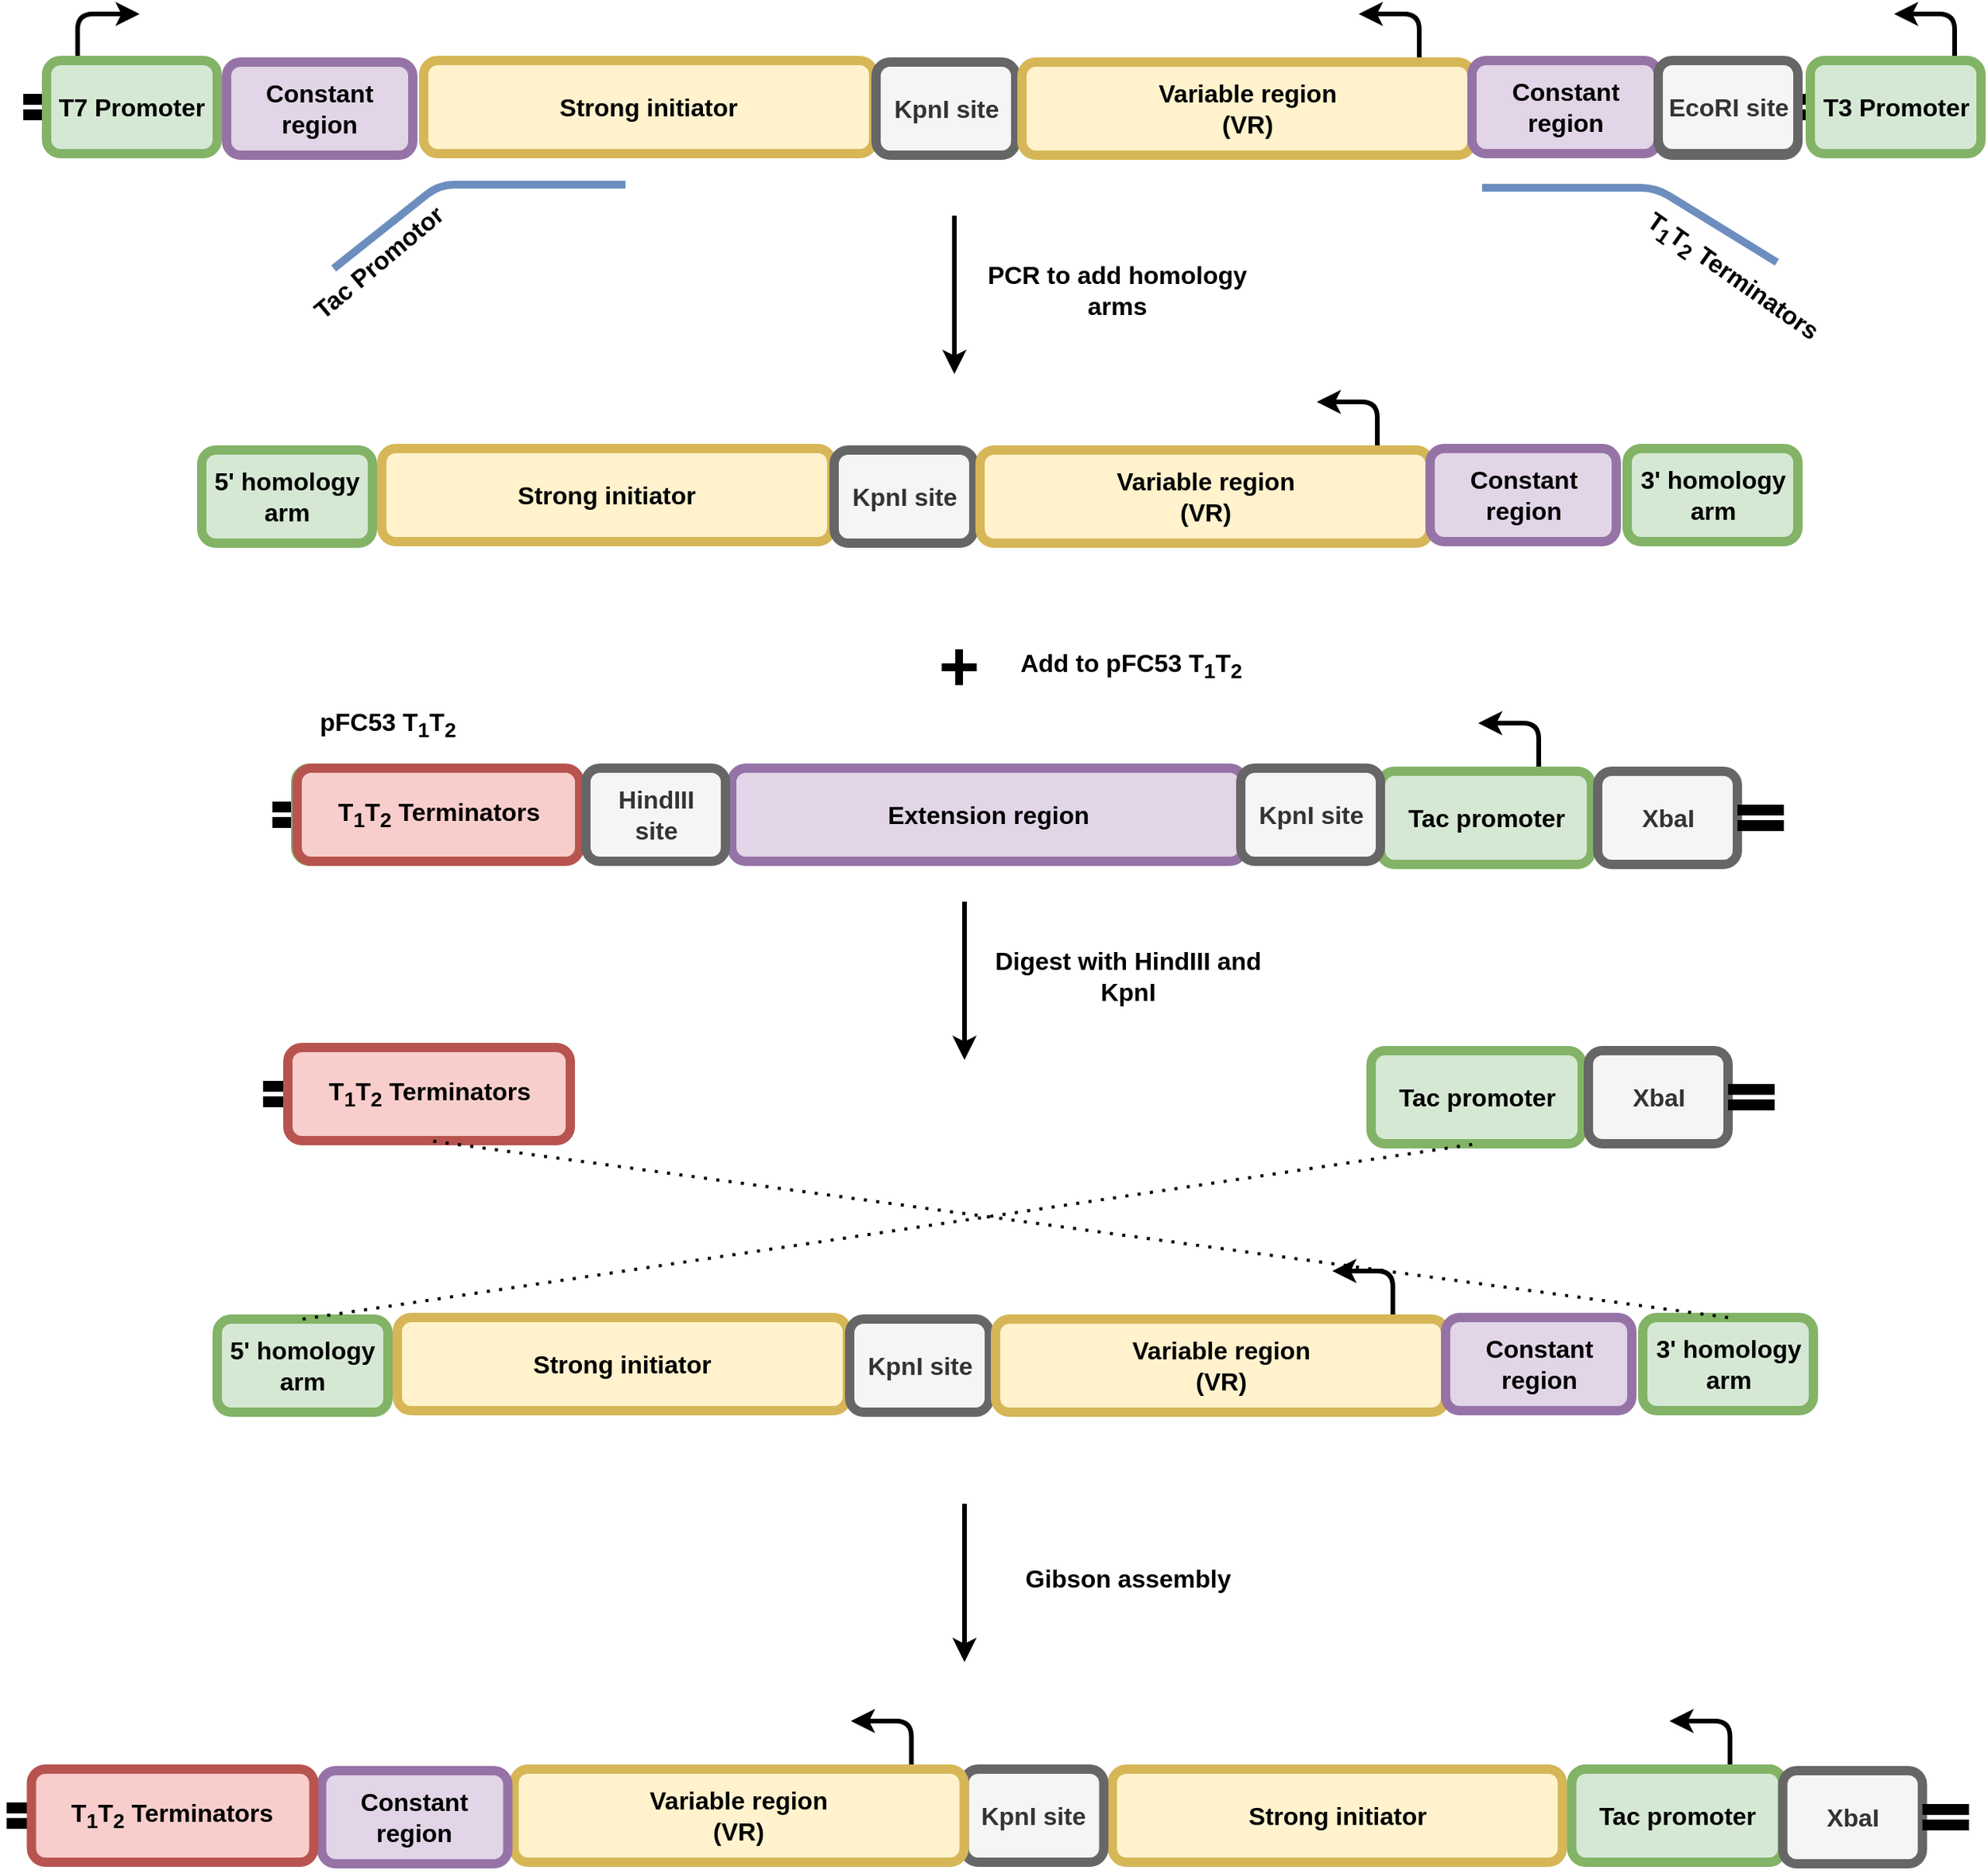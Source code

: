 <mxfile version="14.6.13" type="device"><diagram id="rqG2H4vEE6brF2aqTZNh" name="Page-1"><mxGraphModel dx="3178" dy="5668" grid="1" gridSize="10" guides="1" tooltips="1" connect="1" arrows="1" fold="1" page="1" pageScale="1" pageWidth="850" pageHeight="1100" math="0" shadow="0"><root><mxCell id="0"/><mxCell id="1" parent="0"/><mxCell id="2wKPzOs0es7P_a-MMKYp-86" value="" style="endArrow=classic;html=1;strokeWidth=3;fontSize=16;exitX=0.9;exitY=-0.017;exitDx=0;exitDy=0;exitPerimeter=0;fontStyle=1" parent="1" edge="1"><mxGeometry width="50" height="50" relative="1" as="geometry"><mxPoint x="336.5" y="2205.98" as="sourcePoint"/><mxPoint x="297.5" y="2177" as="targetPoint"/><Array as="points"><mxPoint x="336.5" y="2177"/></Array></mxGeometry></mxCell><mxCell id="F5lpfxZsQFntLXJPBRhq-244" value="" style="endArrow=classic;html=1;strokeWidth=3;fontSize=16;exitX=0.9;exitY=-0.017;exitDx=0;exitDy=0;exitPerimeter=0;fontStyle=1" parent="1" edge="1"><mxGeometry width="50" height="50" relative="1" as="geometry"><mxPoint x="259.5" y="1748.98" as="sourcePoint"/><mxPoint x="220.5" y="1720" as="targetPoint"/><Array as="points"><mxPoint x="259.5" y="1720"/></Array></mxGeometry></mxCell><mxCell id="F5lpfxZsQFntLXJPBRhq-165" value="" style="endArrow=classic;html=1;strokeWidth=3;fontSize=16;fontStyle=1" parent="1" edge="1"><mxGeometry width="50" height="50" relative="1" as="geometry"><mxPoint x="-605" y="1750" as="sourcePoint"/><mxPoint x="-565" y="1720" as="targetPoint"/><Array as="points"><mxPoint x="-605" y="1720"/></Array></mxGeometry></mxCell><mxCell id="F5lpfxZsQFntLXJPBRhq-166" value="" style="shape=link;html=1;fontSize=16;strokeWidth=7;endArrow=none;fontStyle=1" parent="1" edge="1"><mxGeometry width="100" relative="1" as="geometry"><mxPoint x="-640" y="1780" as="sourcePoint"/><mxPoint x="-500" y="1780" as="targetPoint"/></mxGeometry></mxCell><mxCell id="F5lpfxZsQFntLXJPBRhq-167" value="T7 Promoter" style="rounded=1;whiteSpace=wrap;html=1;strokeWidth=6;rotation=0;fillColor=#d5e8d4;strokeColor=#82b366;fontStyle=1;fontSize=16;" parent="1" vertex="1"><mxGeometry x="-625" y="1750" width="110" height="60" as="geometry"/></mxCell><mxCell id="F5lpfxZsQFntLXJPBRhq-168" value="&lt;div style=&quot;font-size: 16px&quot;&gt;Strong initiator&lt;/div&gt;" style="rounded=1;whiteSpace=wrap;html=1;fillColor=#fff2cc;strokeColor=#d6b656;fontStyle=1;fontSize=16;strokeWidth=6;" parent="1" vertex="1"><mxGeometry x="-382" y="1750" width="290" height="60" as="geometry"/></mxCell><mxCell id="F5lpfxZsQFntLXJPBRhq-170" value="Constant region" style="rounded=1;whiteSpace=wrap;html=1;fillColor=#e1d5e7;strokeColor=#9673a6;fontStyle=1;fontSize=16;strokeWidth=6;" parent="1" vertex="1"><mxGeometry x="-509" y="1751" width="120" height="60" as="geometry"/></mxCell><mxCell id="F5lpfxZsQFntLXJPBRhq-171" value="" style="shape=link;html=1;fontSize=16;strokeWidth=7;startArrow=none;fontStyle=1" parent="1" edge="1"><mxGeometry width="100" relative="1" as="geometry"><mxPoint x="489.5" y="1780" as="sourcePoint"/><mxPoint x="519.5" y="1780" as="targetPoint"/></mxGeometry></mxCell><mxCell id="F5lpfxZsQFntLXJPBRhq-173" value="" style="endArrow=classic;html=1;strokeWidth=3;fontSize=16;exitX=0.9;exitY=-0.017;exitDx=0;exitDy=0;exitPerimeter=0;fontStyle=1" parent="1" edge="1"><mxGeometry width="50" height="50" relative="1" as="geometry"><mxPoint x="604.5" y="1748.98" as="sourcePoint"/><mxPoint x="565.5" y="1720" as="targetPoint"/><Array as="points"><mxPoint x="604.5" y="1720"/></Array></mxGeometry></mxCell><mxCell id="F5lpfxZsQFntLXJPBRhq-174" value="T3 Promoter" style="rounded=1;whiteSpace=wrap;html=1;strokeWidth=6;rotation=0;fillColor=#d5e8d4;strokeColor=#82b366;fontStyle=1;fontSize=16;" parent="1" vertex="1"><mxGeometry x="511.5" y="1750" width="110" height="60" as="geometry"/></mxCell><mxCell id="F5lpfxZsQFntLXJPBRhq-239" value="&lt;span style=&quot;font-size: 16px;&quot;&gt;KpnI&lt;/span&gt; site" style="rounded=1;whiteSpace=wrap;html=1;fillColor=#f5f5f5;strokeColor=#666666;fontStyle=1;fontSize=16;fontColor=#333333;strokeWidth=6;" parent="1" vertex="1"><mxGeometry x="-90.5" y="1751" width="90" height="60" as="geometry"/></mxCell><mxCell id="F5lpfxZsQFntLXJPBRhq-240" value="&lt;div style=&quot;font-size: 16px;&quot;&gt;&lt;span style=&quot;font-size: 16px;&quot;&gt;Variable region&lt;/span&gt;&lt;/div&gt;&lt;div style=&quot;font-size: 16px;&quot;&gt;&lt;span style=&quot;font-size: 16px;&quot;&gt;(VR)&lt;br style=&quot;font-size: 16px;&quot;&gt;&lt;/span&gt;&lt;/div&gt;" style="rounded=1;whiteSpace=wrap;html=1;fillColor=#fff2cc;strokeColor=#d6b656;fontStyle=1;fontSize=16;strokeWidth=6;" parent="1" vertex="1"><mxGeometry x="3.5" y="1751" width="290" height="60" as="geometry"/></mxCell><mxCell id="F5lpfxZsQFntLXJPBRhq-241" value="Constant region" style="rounded=1;whiteSpace=wrap;html=1;fillColor=#e1d5e7;strokeColor=#9673a6;fontStyle=1;fontSize=16;strokeWidth=6;" parent="1" vertex="1"><mxGeometry x="293.5" y="1750" width="120" height="60" as="geometry"/></mxCell><mxCell id="F5lpfxZsQFntLXJPBRhq-242" value="EcoRI site&lt;br&gt;(Digested)" style="rounded=1;whiteSpace=wrap;html=1;fillColor=#f5f5f5;strokeColor=#666666;fontStyle=1;fontSize=16;fontColor=#333333;strokeWidth=6;" parent="1" vertex="1"><mxGeometry x="413.5" y="1751" width="90" height="60" as="geometry"/></mxCell><mxCell id="F5lpfxZsQFntLXJPBRhq-243" value="EcoRI site" style="rounded=1;whiteSpace=wrap;html=1;fillColor=#f5f5f5;strokeColor=#666666;fontStyle=1;fontSize=16;fontColor=#333333;strokeWidth=6;" parent="1" vertex="1"><mxGeometry x="413.5" y="1750" width="90" height="60" as="geometry"/></mxCell><mxCell id="2wKPzOs0es7P_a-MMKYp-14" value="" style="endArrow=none;html=1;fontSize=16;strokeWidth=5;fillColor=#dae8fc;strokeColor=#6c8ebf;" parent="1" edge="1"><mxGeometry width="50" height="50" relative="1" as="geometry"><mxPoint x="-440" y="1884" as="sourcePoint"/><mxPoint x="-252" y="1830" as="targetPoint"/><Array as="points"><mxPoint x="-372" y="1830"/></Array></mxGeometry></mxCell><mxCell id="2wKPzOs0es7P_a-MMKYp-15" value="" style="endArrow=none;html=1;fontSize=16;strokeWidth=5;fillColor=#dae8fc;strokeColor=#6c8ebf;" parent="1" edge="1"><mxGeometry width="50" height="50" relative="1" as="geometry"><mxPoint x="300" y="1832" as="sourcePoint"/><mxPoint x="490" y="1880" as="targetPoint"/><Array as="points"><mxPoint x="412" y="1832"/></Array></mxGeometry></mxCell><mxCell id="2wKPzOs0es7P_a-MMKYp-16" value="T&lt;sub&gt;1&lt;/sub&gt;T&lt;sub&gt;2&lt;/sub&gt; Terminators" style="text;html=1;strokeColor=none;fillColor=none;align=center;verticalAlign=middle;whiteSpace=wrap;rounded=0;fontSize=16;rotation=35;fontStyle=1" parent="1" vertex="1"><mxGeometry x="390.01" y="1880" width="142" height="20" as="geometry"/></mxCell><mxCell id="2wKPzOs0es7P_a-MMKYp-17" value="Tac Promotor" style="text;html=1;strokeColor=none;fillColor=none;align=center;verticalAlign=middle;whiteSpace=wrap;rounded=0;fontSize=16;rotation=-40;fontStyle=1" parent="1" vertex="1"><mxGeometry x="-471.5" y="1870" width="120" height="20" as="geometry"/></mxCell><mxCell id="2wKPzOs0es7P_a-MMKYp-25" value="" style="endArrow=classic;html=1;fontSize=16;strokeWidth=3;" parent="1" edge="1"><mxGeometry width="50" height="50" relative="1" as="geometry"><mxPoint x="-40" y="1850" as="sourcePoint"/><mxPoint x="-40" y="1952" as="targetPoint"/><Array as="points"><mxPoint x="-40" y="1904"/></Array></mxGeometry></mxCell><mxCell id="2wKPzOs0es7P_a-MMKYp-26" value="PCR to add homology arms" style="text;html=1;strokeColor=none;fillColor=none;align=center;verticalAlign=middle;whiteSpace=wrap;rounded=0;fontSize=16;fontStyle=1" parent="1" vertex="1"><mxGeometry x="-24" y="1888" width="178" height="20" as="geometry"/></mxCell><mxCell id="2wKPzOs0es7P_a-MMKYp-27" value="" style="endArrow=classic;html=1;strokeWidth=3;fontSize=16;exitX=0.9;exitY=-0.017;exitDx=0;exitDy=0;exitPerimeter=0;fontStyle=1" parent="1" edge="1"><mxGeometry width="50" height="50" relative="1" as="geometry"><mxPoint x="232.5" y="1998.98" as="sourcePoint"/><mxPoint x="193.5" y="1970" as="targetPoint"/><Array as="points"><mxPoint x="232.5" y="1970"/></Array></mxGeometry></mxCell><mxCell id="2wKPzOs0es7P_a-MMKYp-28" value="&lt;div style=&quot;font-size: 16px&quot;&gt;Strong initiator&lt;/div&gt;" style="rounded=1;whiteSpace=wrap;html=1;fillColor=#fff2cc;strokeColor=#d6b656;fontStyle=1;fontSize=16;strokeWidth=6;" parent="1" vertex="1"><mxGeometry x="-409" y="2000" width="290" height="60" as="geometry"/></mxCell><mxCell id="2wKPzOs0es7P_a-MMKYp-31" value="&lt;span style=&quot;font-size: 16px;&quot;&gt;KpnI&lt;/span&gt; site" style="rounded=1;whiteSpace=wrap;html=1;fillColor=#f5f5f5;strokeColor=#666666;fontStyle=1;fontSize=16;fontColor=#333333;strokeWidth=6;" parent="1" vertex="1"><mxGeometry x="-117.5" y="2001" width="90" height="60" as="geometry"/></mxCell><mxCell id="2wKPzOs0es7P_a-MMKYp-32" value="&lt;div style=&quot;font-size: 16px;&quot;&gt;&lt;span style=&quot;font-size: 16px;&quot;&gt;Variable region&lt;/span&gt;&lt;/div&gt;&lt;div style=&quot;font-size: 16px;&quot;&gt;&lt;span style=&quot;font-size: 16px;&quot;&gt;(VR)&lt;br style=&quot;font-size: 16px;&quot;&gt;&lt;/span&gt;&lt;/div&gt;" style="rounded=1;whiteSpace=wrap;html=1;fillColor=#fff2cc;strokeColor=#d6b656;fontStyle=1;fontSize=16;strokeWidth=6;" parent="1" vertex="1"><mxGeometry x="-23.5" y="2001" width="290" height="60" as="geometry"/></mxCell><mxCell id="2wKPzOs0es7P_a-MMKYp-33" value="Constant region" style="rounded=1;whiteSpace=wrap;html=1;fillColor=#e1d5e7;strokeColor=#9673a6;fontStyle=1;fontSize=16;strokeWidth=6;" parent="1" vertex="1"><mxGeometry x="266.5" y="2000" width="120" height="60" as="geometry"/></mxCell><mxCell id="2wKPzOs0es7P_a-MMKYp-35" value="" style="shape=link;html=1;fontSize=16;strokeWidth=7;endArrow=none;fontStyle=1" parent="1" edge="1"><mxGeometry width="100" relative="1" as="geometry"><mxPoint x="-485.5" y="2416" as="sourcePoint"/><mxPoint x="-345.5" y="2416" as="targetPoint"/></mxGeometry></mxCell><mxCell id="2wKPzOs0es7P_a-MMKYp-36" value="" style="shape=link;html=1;fontSize=16;strokeWidth=7;endArrow=none;fontStyle=1" parent="1" edge="1"><mxGeometry width="100" relative="1" as="geometry"><mxPoint x="-479.5" y="2236" as="sourcePoint"/><mxPoint x="-339.5" y="2236" as="targetPoint"/></mxGeometry></mxCell><mxCell id="2wKPzOs0es7P_a-MMKYp-37" value="T7 Promotor" style="rounded=1;whiteSpace=wrap;html=1;strokeWidth=6;rotation=0;fillColor=#d5e8d4;strokeColor=#82b366;fontStyle=1;fontSize=16;" parent="1" vertex="1"><mxGeometry x="-464.5" y="2206" width="110" height="60" as="geometry"/></mxCell><mxCell id="2wKPzOs0es7P_a-MMKYp-38" value="Tac promoter" style="rounded=1;whiteSpace=wrap;html=1;strokeWidth=6;rotation=0;fillColor=#d5e8d4;strokeColor=#82b366;fontStyle=1;fontSize=16;" parent="1" vertex="1"><mxGeometry x="234.5" y="2208" width="136" height="60" as="geometry"/></mxCell><mxCell id="2wKPzOs0es7P_a-MMKYp-39" value="Extension region" style="rounded=1;whiteSpace=wrap;html=1;strokeWidth=6;rotation=0;fillColor=#e1d5e7;strokeColor=#9673a6;fontStyle=1;fontSize=16;" parent="1" vertex="1"><mxGeometry x="-183.5" y="2206" width="330" height="60" as="geometry"/></mxCell><mxCell id="2wKPzOs0es7P_a-MMKYp-40" value="KpnI site" style="rounded=1;whiteSpace=wrap;html=1;fillColor=#f5f5f5;strokeColor=#666666;fontStyle=1;fontSize=16;fontColor=#333333;strokeWidth=6;" parent="1" vertex="1"><mxGeometry x="144.5" y="2206" width="90" height="60" as="geometry"/></mxCell><mxCell id="2wKPzOs0es7P_a-MMKYp-41" value="XbaI" style="rounded=1;whiteSpace=wrap;html=1;fillColor=#f5f5f5;strokeColor=#666666;fontStyle=1;fontSize=16;fontColor=#333333;strokeWidth=6;" parent="1" vertex="1"><mxGeometry x="374.5" y="2208" width="90" height="60" as="geometry"/></mxCell><mxCell id="2wKPzOs0es7P_a-MMKYp-42" value="T&lt;sub&gt;1&lt;/sub&gt;T&lt;sub&gt;2&lt;/sub&gt; Terminators" style="rounded=1;whiteSpace=wrap;html=1;strokeWidth=6;rotation=0;fillColor=#f8cecc;strokeColor=#b85450;fontStyle=1;fontSize=16;" parent="1" vertex="1"><mxGeometry x="-463.5" y="2206" width="182" height="60" as="geometry"/></mxCell><mxCell id="2wKPzOs0es7P_a-MMKYp-43" value="HindIII&lt;br&gt;site" style="rounded=1;whiteSpace=wrap;html=1;fillColor=#f5f5f5;strokeColor=#666666;fontStyle=1;fontSize=16;fontColor=#333333;strokeWidth=6;" parent="1" vertex="1"><mxGeometry x="-277.5" y="2206" width="90" height="60" as="geometry"/></mxCell><mxCell id="2wKPzOs0es7P_a-MMKYp-44" value="Tac promoter" style="rounded=1;whiteSpace=wrap;html=1;strokeWidth=6;rotation=0;fillColor=#d5e8d4;strokeColor=#82b366;fontStyle=1;fontSize=16;" parent="1" vertex="1"><mxGeometry x="228.5" y="2388" width="136" height="60" as="geometry"/></mxCell><mxCell id="2wKPzOs0es7P_a-MMKYp-45" value="XbaI" style="rounded=1;whiteSpace=wrap;html=1;fillColor=#f5f5f5;strokeColor=#666666;fontStyle=1;fontSize=16;fontColor=#333333;strokeWidth=6;" parent="1" vertex="1"><mxGeometry x="368.5" y="2388" width="90" height="60" as="geometry"/></mxCell><mxCell id="2wKPzOs0es7P_a-MMKYp-46" value="T&lt;sub&gt;1&lt;/sub&gt;T&lt;sub&gt;2&lt;/sub&gt; Terminators" style="rounded=1;whiteSpace=wrap;html=1;strokeWidth=6;rotation=0;fillColor=#f8cecc;strokeColor=#b85450;fontStyle=1;fontSize=16;" parent="1" vertex="1"><mxGeometry x="-469.5" y="2386" width="182" height="60" as="geometry"/></mxCell><mxCell id="2wKPzOs0es7P_a-MMKYp-47" value="Add to pFC53 T&lt;sub&gt;1&lt;/sub&gt;T&lt;sub&gt;2&lt;/sub&gt;" style="text;html=1;strokeColor=none;fillColor=none;align=center;verticalAlign=middle;whiteSpace=wrap;rounded=0;fontSize=16;fontStyle=1" parent="1" vertex="1"><mxGeometry x="-15.5" y="2130" width="178" height="20" as="geometry"/></mxCell><mxCell id="2wKPzOs0es7P_a-MMKYp-48" value="&lt;font style=&quot;font-size: 45px&quot;&gt;+&lt;/font&gt;" style="text;html=1;strokeColor=none;fillColor=none;align=center;verticalAlign=middle;whiteSpace=wrap;rounded=0;fontSize=16;fontStyle=1" parent="1" vertex="1"><mxGeometry x="-57.5" y="2130" width="40" height="20" as="geometry"/></mxCell><mxCell id="2wKPzOs0es7P_a-MMKYp-49" value="" style="shape=link;html=1;fontSize=16;strokeWidth=7;startArrow=none;fontStyle=1" parent="1" edge="1"><mxGeometry width="100" relative="1" as="geometry"><mxPoint x="464.5" y="2238" as="sourcePoint"/><mxPoint x="494.5" y="2238" as="targetPoint"/></mxGeometry></mxCell><mxCell id="2wKPzOs0es7P_a-MMKYp-50" value="" style="endArrow=classic;html=1;fontSize=16;strokeWidth=3;" parent="1" edge="1"><mxGeometry width="50" height="50" relative="1" as="geometry"><mxPoint x="-33.5" y="2292" as="sourcePoint"/><mxPoint x="-33.5" y="2394" as="targetPoint"/><Array as="points"><mxPoint x="-33.5" y="2346"/></Array></mxGeometry></mxCell><mxCell id="2wKPzOs0es7P_a-MMKYp-51" value="Digest with HindIII and KpnI" style="text;html=1;strokeColor=none;fillColor=none;align=center;verticalAlign=middle;whiteSpace=wrap;rounded=0;fontSize=16;fontStyle=1" parent="1" vertex="1"><mxGeometry x="-17.5" y="2330" width="178" height="20" as="geometry"/></mxCell><mxCell id="2wKPzOs0es7P_a-MMKYp-52" value="" style="shape=link;html=1;fontSize=16;strokeWidth=7;startArrow=none;fontStyle=1" parent="1" edge="1"><mxGeometry width="100" relative="1" as="geometry"><mxPoint x="458.5" y="2418" as="sourcePoint"/><mxPoint x="488.5" y="2418" as="targetPoint"/></mxGeometry></mxCell><mxCell id="2wKPzOs0es7P_a-MMKYp-53" value="&lt;span style=&quot;font-weight: 700&quot;&gt;pFC53 T&lt;/span&gt;&lt;sub style=&quot;font-weight: 700&quot;&gt;1&lt;/sub&gt;&lt;span style=&quot;font-weight: 700&quot;&gt;T&lt;/span&gt;&lt;sub style=&quot;font-weight: 700&quot;&gt;2&lt;/sub&gt;" style="text;html=1;strokeColor=none;fillColor=none;align=center;verticalAlign=middle;whiteSpace=wrap;rounded=0;fontSize=16;" parent="1" vertex="1"><mxGeometry x="-509" y="2168" width="208" height="20" as="geometry"/></mxCell><mxCell id="2wKPzOs0es7P_a-MMKYp-62" value="5' homology arm" style="rounded=1;whiteSpace=wrap;html=1;strokeWidth=6;rotation=0;fillColor=#d5e8d4;strokeColor=#82b366;fontStyle=1;fontSize=16;" parent="1" vertex="1"><mxGeometry x="-525" y="2001" width="110" height="60" as="geometry"/></mxCell><mxCell id="2wKPzOs0es7P_a-MMKYp-63" value="3' homology arm" style="rounded=1;whiteSpace=wrap;html=1;strokeWidth=6;rotation=0;fillColor=#d5e8d4;strokeColor=#82b366;fontStyle=1;fontSize=16;" parent="1" vertex="1"><mxGeometry x="393.5" y="2000" width="110" height="60" as="geometry"/></mxCell><mxCell id="2wKPzOs0es7P_a-MMKYp-64" value="" style="endArrow=classic;html=1;strokeWidth=3;fontSize=16;exitX=0.9;exitY=-0.017;exitDx=0;exitDy=0;exitPerimeter=0;fontStyle=1" parent="1" edge="1"><mxGeometry width="50" height="50" relative="1" as="geometry"><mxPoint x="242.5" y="2558.98" as="sourcePoint"/><mxPoint x="203.5" y="2530" as="targetPoint"/><Array as="points"><mxPoint x="242.5" y="2530"/></Array></mxGeometry></mxCell><mxCell id="2wKPzOs0es7P_a-MMKYp-65" value="&lt;div style=&quot;font-size: 16px&quot;&gt;Strong initiator&lt;/div&gt;" style="rounded=1;whiteSpace=wrap;html=1;fillColor=#fff2cc;strokeColor=#d6b656;fontStyle=1;fontSize=16;strokeWidth=6;" parent="1" vertex="1"><mxGeometry x="-399" y="2560" width="290" height="60" as="geometry"/></mxCell><mxCell id="2wKPzOs0es7P_a-MMKYp-66" value="&lt;span style=&quot;font-size: 16px;&quot;&gt;KpnI&lt;/span&gt; site" style="rounded=1;whiteSpace=wrap;html=1;fillColor=#f5f5f5;strokeColor=#666666;fontStyle=1;fontSize=16;fontColor=#333333;strokeWidth=6;" parent="1" vertex="1"><mxGeometry x="-107.5" y="2561" width="90" height="60" as="geometry"/></mxCell><mxCell id="2wKPzOs0es7P_a-MMKYp-67" value="&lt;div style=&quot;font-size: 16px;&quot;&gt;&lt;span style=&quot;font-size: 16px;&quot;&gt;Variable region&lt;/span&gt;&lt;/div&gt;&lt;div style=&quot;font-size: 16px;&quot;&gt;&lt;span style=&quot;font-size: 16px;&quot;&gt;(VR)&lt;br style=&quot;font-size: 16px;&quot;&gt;&lt;/span&gt;&lt;/div&gt;" style="rounded=1;whiteSpace=wrap;html=1;fillColor=#fff2cc;strokeColor=#d6b656;fontStyle=1;fontSize=16;strokeWidth=6;" parent="1" vertex="1"><mxGeometry x="-13.5" y="2561" width="290" height="60" as="geometry"/></mxCell><mxCell id="2wKPzOs0es7P_a-MMKYp-68" value="Constant region" style="rounded=1;whiteSpace=wrap;html=1;fillColor=#e1d5e7;strokeColor=#9673a6;fontStyle=1;fontSize=16;strokeWidth=6;" parent="1" vertex="1"><mxGeometry x="276.5" y="2560" width="120" height="60" as="geometry"/></mxCell><mxCell id="2wKPzOs0es7P_a-MMKYp-69" value="5' homology arm" style="rounded=1;whiteSpace=wrap;html=1;strokeWidth=6;rotation=0;fillColor=#d5e8d4;strokeColor=#82b366;fontStyle=1;fontSize=16;" parent="1" vertex="1"><mxGeometry x="-515" y="2561" width="110" height="60" as="geometry"/></mxCell><mxCell id="2wKPzOs0es7P_a-MMKYp-70" value="3' homology arm" style="rounded=1;whiteSpace=wrap;html=1;strokeWidth=6;rotation=0;fillColor=#d5e8d4;strokeColor=#82b366;fontStyle=1;fontSize=16;" parent="1" vertex="1"><mxGeometry x="403.5" y="2560" width="110" height="60" as="geometry"/></mxCell><mxCell id="2wKPzOs0es7P_a-MMKYp-71" value="" style="endArrow=none;dashed=1;html=1;dashPattern=1 3;strokeWidth=2;fontSize=16;entryX=0.5;entryY=1;entryDx=0;entryDy=0;exitX=0.5;exitY=0;exitDx=0;exitDy=0;" parent="1" source="2wKPzOs0es7P_a-MMKYp-69" target="2wKPzOs0es7P_a-MMKYp-44" edge="1"><mxGeometry width="50" height="50" relative="1" as="geometry"><mxPoint x="389" y="1606" as="sourcePoint"/><mxPoint x="-481" y="1490" as="targetPoint"/></mxGeometry></mxCell><mxCell id="2wKPzOs0es7P_a-MMKYp-72" value="" style="endArrow=none;dashed=1;html=1;dashPattern=1 3;strokeWidth=2;fontSize=16;entryX=0.5;entryY=1;entryDx=0;entryDy=0;exitX=0.5;exitY=0;exitDx=0;exitDy=0;" parent="1" source="2wKPzOs0es7P_a-MMKYp-70" target="2wKPzOs0es7P_a-MMKYp-46" edge="1"><mxGeometry width="50" height="50" relative="1" as="geometry"><mxPoint x="-450" y="2571" as="sourcePoint"/><mxPoint x="306.5" y="2458" as="targetPoint"/></mxGeometry></mxCell><mxCell id="2wKPzOs0es7P_a-MMKYp-73" value="" style="endArrow=classic;html=1;fontSize=16;strokeWidth=3;" parent="1" edge="1"><mxGeometry width="50" height="50" relative="1" as="geometry"><mxPoint x="-33.5" y="2680" as="sourcePoint"/><mxPoint x="-33.5" y="2782" as="targetPoint"/><Array as="points"><mxPoint x="-33.5" y="2734"/></Array></mxGeometry></mxCell><mxCell id="2wKPzOs0es7P_a-MMKYp-74" value="Gibson assembly" style="text;html=1;strokeColor=none;fillColor=none;align=center;verticalAlign=middle;whiteSpace=wrap;rounded=0;fontSize=16;fontStyle=1" parent="1" vertex="1"><mxGeometry x="-17.5" y="2718" width="178" height="20" as="geometry"/></mxCell><mxCell id="2wKPzOs0es7P_a-MMKYp-75" value="" style="endArrow=classic;html=1;strokeWidth=3;fontSize=16;exitX=0.9;exitY=-0.017;exitDx=0;exitDy=0;exitPerimeter=0;fontStyle=1" parent="1" edge="1"><mxGeometry width="50" height="50" relative="1" as="geometry"><mxPoint x="-67.75" y="2848.98" as="sourcePoint"/><mxPoint x="-106.75" y="2820" as="targetPoint"/><Array as="points"><mxPoint x="-67.75" y="2820"/></Array></mxGeometry></mxCell><mxCell id="2wKPzOs0es7P_a-MMKYp-76" value="&lt;div style=&quot;font-size: 16px&quot;&gt;Strong initiator&lt;/div&gt;" style="rounded=1;whiteSpace=wrap;html=1;fillColor=#fff2cc;strokeColor=#d6b656;fontStyle=1;fontSize=16;strokeWidth=6;" parent="1" vertex="1"><mxGeometry x="61.75" y="2851" width="290" height="60" as="geometry"/></mxCell><mxCell id="2wKPzOs0es7P_a-MMKYp-77" value="&lt;span style=&quot;font-size: 16px;&quot;&gt;KpnI&lt;/span&gt; site" style="rounded=1;whiteSpace=wrap;html=1;fillColor=#f5f5f5;strokeColor=#666666;fontStyle=1;fontSize=16;fontColor=#333333;strokeWidth=6;" parent="1" vertex="1"><mxGeometry x="-33.75" y="2851" width="90" height="60" as="geometry"/></mxCell><mxCell id="2wKPzOs0es7P_a-MMKYp-78" value="&lt;div style=&quot;font-size: 16px;&quot;&gt;&lt;span style=&quot;font-size: 16px;&quot;&gt;Variable region&lt;/span&gt;&lt;/div&gt;&lt;div style=&quot;font-size: 16px;&quot;&gt;&lt;span style=&quot;font-size: 16px;&quot;&gt;(VR)&lt;br style=&quot;font-size: 16px;&quot;&gt;&lt;/span&gt;&lt;/div&gt;" style="rounded=1;whiteSpace=wrap;html=1;fillColor=#fff2cc;strokeColor=#d6b656;fontStyle=1;fontSize=16;strokeWidth=6;" parent="1" vertex="1"><mxGeometry x="-323.75" y="2851" width="290" height="60" as="geometry"/></mxCell><mxCell id="2wKPzOs0es7P_a-MMKYp-79" value="Constant region" style="rounded=1;whiteSpace=wrap;html=1;fillColor=#e1d5e7;strokeColor=#9673a6;fontStyle=1;fontSize=16;strokeWidth=6;" parent="1" vertex="1"><mxGeometry x="-447.75" y="2852" width="120" height="60" as="geometry"/></mxCell><mxCell id="2wKPzOs0es7P_a-MMKYp-82" value="" style="shape=link;html=1;fontSize=16;strokeWidth=7;endArrow=none;fontStyle=1" parent="1" edge="1"><mxGeometry width="100" relative="1" as="geometry"><mxPoint x="-650.75" y="2881" as="sourcePoint"/><mxPoint x="-510.75" y="2881" as="targetPoint"/></mxGeometry></mxCell><mxCell id="2wKPzOs0es7P_a-MMKYp-83" value="T&lt;sub&gt;1&lt;/sub&gt;T&lt;sub&gt;2&lt;/sub&gt; Terminators" style="rounded=1;whiteSpace=wrap;html=1;strokeWidth=6;rotation=0;fillColor=#f8cecc;strokeColor=#b85450;fontStyle=1;fontSize=16;" parent="1" vertex="1"><mxGeometry x="-634.75" y="2851" width="182" height="60" as="geometry"/></mxCell><mxCell id="2wKPzOs0es7P_a-MMKYp-84" value="Tac promotor" style="rounded=1;whiteSpace=wrap;html=1;strokeWidth=6;rotation=0;fillColor=#d5e8d4;strokeColor=#82b366;fontStyle=1;fontSize=16;" parent="1" vertex="1"><mxGeometry x="357.75" y="2851" width="136" height="60" as="geometry"/></mxCell><mxCell id="2wKPzOs0es7P_a-MMKYp-88" value="" style="endArrow=classic;html=1;strokeWidth=3;fontSize=16;exitX=0.9;exitY=-0.017;exitDx=0;exitDy=0;exitPerimeter=0;fontStyle=1" parent="1" edge="1"><mxGeometry width="50" height="50" relative="1" as="geometry"><mxPoint x="459.75" y="2848.98" as="sourcePoint"/><mxPoint x="420.75" y="2820" as="targetPoint"/><Array as="points"><mxPoint x="459.75" y="2820"/></Array></mxGeometry></mxCell><mxCell id="2wKPzOs0es7P_a-MMKYp-89" value="Tac promoter" style="rounded=1;whiteSpace=wrap;html=1;strokeWidth=6;rotation=0;fillColor=#d5e8d4;strokeColor=#82b366;fontStyle=1;fontSize=16;" parent="1" vertex="1"><mxGeometry x="357.75" y="2851" width="136" height="60" as="geometry"/></mxCell><mxCell id="2wKPzOs0es7P_a-MMKYp-90" value="XbaI" style="rounded=1;whiteSpace=wrap;html=1;fillColor=#f5f5f5;strokeColor=#666666;fontStyle=1;fontSize=16;fontColor=#333333;strokeWidth=6;" parent="1" vertex="1"><mxGeometry x="493.75" y="2852" width="90" height="60" as="geometry"/></mxCell><mxCell id="2wKPzOs0es7P_a-MMKYp-91" value="" style="shape=link;html=1;fontSize=16;strokeWidth=7;startArrow=none;fontStyle=1" parent="1" edge="1"><mxGeometry width="100" relative="1" as="geometry"><mxPoint x="583.75" y="2882" as="sourcePoint"/><mxPoint x="613.75" y="2882" as="targetPoint"/></mxGeometry></mxCell></root></mxGraphModel></diagram></mxfile>